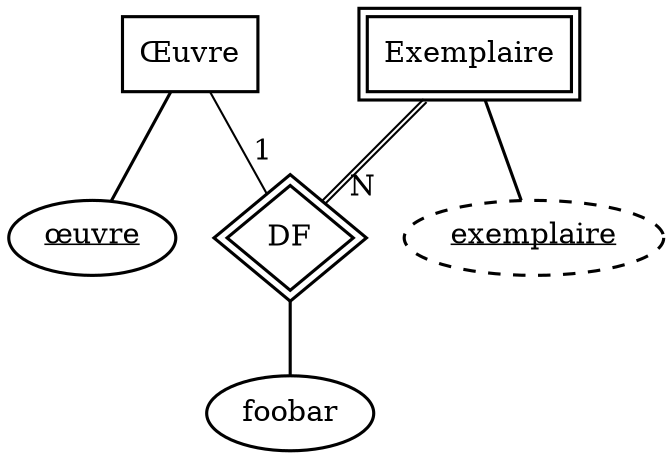 // Generated by Mocodo 4.0.2

graph{
  start=42

  // Entities
  node [
    shape=box
    style=filled
    penwidth=1.5
    fillcolor="#FFFFFF"
  ]
  1 [label="Œuvre"]
  4 [label="Exemplaire",peripheries=2]

  // Normal entity attributes
  node [
    shape=oval
    penwidth=1.5
    fillcolor="#FFFFFF"
  ]

  // Weak and strong entity attributes
  2 [label=<<u>œuvre</u>>]
  6 [label=<<u>exemplaire</u>> style="dashed,filled"]

  // Relationship attributes
  node [
    fillcolor="#FFFFFF"
  ]
  5 [label="foobar"]

  // Relationships
  node [
    shape=diamond
    height=0.7
    penwidth=1.5
    fillcolor="#FFFFFF"
  ]
  3 [label="DF",peripheries=2]

  // Edges between entities and attributes
  edge [
    penwidth=1.5
  ]
  1 -- 2
  4 -- 6

  // Edges between relationships and attributes
  edge [color="#000000"]
  3 -- 5

  // Edges between entities and relationships
  edge [
    penwidth=1
    color="#000000:#000000"
    labeldistance=2
    headlabel=1
  ]
  1 -- 3 [color="#000000"]
  edge [headlabel=N]
  4 -- 3
}